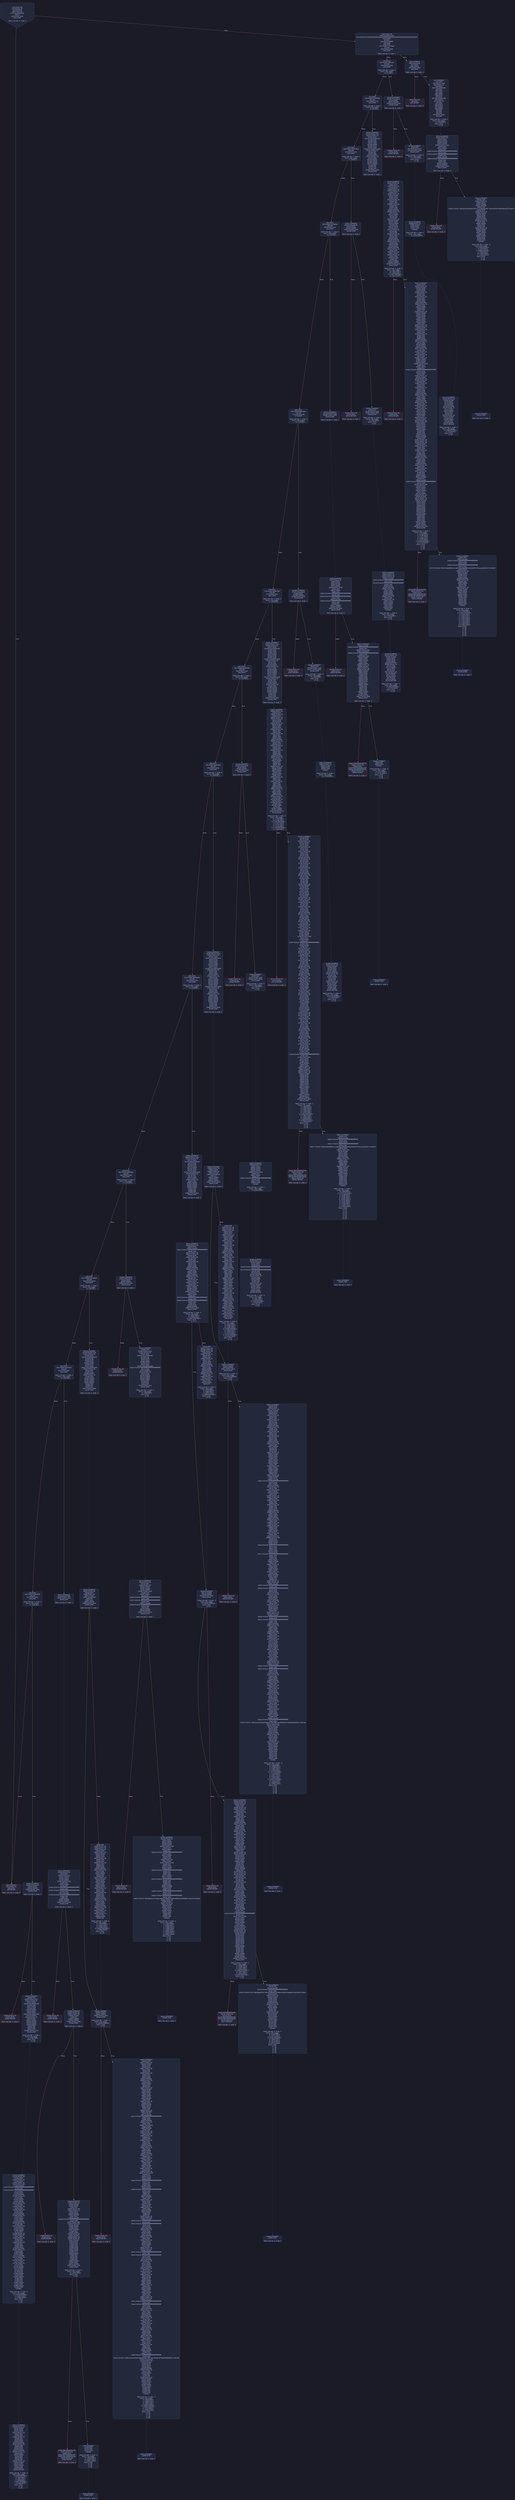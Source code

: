 digraph G {
    node [shape=box, style="filled, rounded", color="#565f89", fontcolor="#c0caf5", fontname="Helvetica", fillcolor="#24283b"];
    edge [color="#414868", fontcolor="#c0caf5", fontname="Helvetica"];
    bgcolor="#1a1b26";
    0 [ label = "[00] PUSH1 80
[02] PUSH1 40
[04] MSTORE
[05] PUSH1 04
[07] CALLDATASIZE
[08] LT
[09] PUSH2 00d0
[0c] JUMPI

Stack size req: 0, sizeΔ: 0
" shape = invhouse]
    1 [ label = "[0d] PUSH1 00
[0f] CALLDATALOAD
[10] PUSH29 0100000000000000000000000000000000000000000000000000000000
[2e] SWAP1
[2f] DIV
[30] PUSH4 ffffffff
[35] AND
[36] DUP1
[37] PUSH4 1cf196df
[3c] EQ
[3d] PUSH2 00d5
[40] JUMPI

Stack size req: 0, sizeΔ: 1
"]
    2 [ label = "[41] DUP1
[42] PUSH4 1df4ccfc
[47] EQ
[48] PUSH2 0102
[4b] JUMPI

Stack size req: 1, sizeΔ: 0
Entry->Op usage:
	0->71:EQ:1
"]
    3 [ label = "[4c] DUP1
[4d] PUSH4 260958a5
[52] EQ
[53] PUSH2 012d
[56] JUMPI

Stack size req: 1, sizeΔ: 0
Entry->Op usage:
	0->82:EQ:1
"]
    4 [ label = "[57] DUP1
[58] PUSH4 3617d5c6
[5d] EQ
[5e] PUSH2 0151
[61] JUMPI

Stack size req: 1, sizeΔ: 0
Entry->Op usage:
	0->93:EQ:1
"]
    5 [ label = "[62] DUP1
[63] PUSH4 3ccfd60b
[68] EQ
[69] PUSH2 017c
[6c] JUMPI

Stack size req: 1, sizeΔ: 0
Entry->Op usage:
	0->104:EQ:1
"]
    6 [ label = "[6d] DUP1
[6e] PUSH4 6fb1eb0c
[73] EQ
[74] PUSH2 0186
[77] JUMPI

Stack size req: 1, sizeΔ: 0
Entry->Op usage:
	0->115:EQ:1
"]
    7 [ label = "[78] DUP1
[79] PUSH4 855b7f5b
[7e] EQ
[7f] PUSH2 01b1
[82] JUMPI

Stack size req: 1, sizeΔ: 0
Entry->Op usage:
	0->126:EQ:1
"]
    8 [ label = "[83] DUP1
[84] PUSH4 8da5cb5b
[89] EQ
[8a] PUSH2 01e3
[8d] JUMPI

Stack size req: 1, sizeΔ: 0
Entry->Op usage:
	0->137:EQ:1
"]
    9 [ label = "[8e] DUP1
[8f] PUSH4 9ca2b9e4
[94] EQ
[95] PUSH2 023a
[98] JUMPI

Stack size req: 1, sizeΔ: 0
Entry->Op usage:
	0->148:EQ:1
"]
    10 [ label = "[99] DUP1
[9a] PUSH4 a665b283
[9f] EQ
[a0] PUSH2 026c
[a3] JUMPI

Stack size req: 1, sizeΔ: 0
Entry->Op usage:
	0->159:EQ:1
"]
    11 [ label = "[a4] DUP1
[a5] PUSH4 a6f9dae1
[aa] EQ
[ab] PUSH2 0290
[ae] JUMPI

Stack size req: 1, sizeΔ: 0
Entry->Op usage:
	0->170:EQ:1
"]
    12 [ label = "[af] DUP1
[b0] PUSH4 b214faa5
[b5] EQ
[b6] PUSH2 02d3
[b9] JUMPI

Stack size req: 1, sizeΔ: 0
Entry->Op usage:
	0->181:EQ:1
"]
    13 [ label = "[ba] DUP1
[bb] PUSH4 e941fa78
[c0] EQ
[c1] PUSH2 02f7
[c4] JUMPI

Stack size req: 1, sizeΔ: 0
Entry->Op usage:
	0->192:EQ:1
"]
    14 [ label = "[c5] DUP1
[c6] PUSH4 f43b4808
[cb] EQ
[cc] PUSH2 0301
[cf] JUMPI

Stack size req: 1, sizeΔ: 0
Entry->Op usage:
	0->203:EQ:1
"]
    15 [ label = "[d0] JUMPDEST
[d1] PUSH1 00
[d3] DUP1
[d4] REVERT

Stack size req: 0, sizeΔ: 0
" color = "red"]
    16 [ label = "[d5] JUMPDEST
[d6] CALLVALUE
[d7] DUP1
[d8] ISZERO
[d9] PUSH2 00e1
[dc] JUMPI

Stack size req: 0, sizeΔ: 1
"]
    17 [ label = "[dd] PUSH1 00
[df] DUP1
[e0] REVERT

Stack size req: 0, sizeΔ: 0
" color = "red"]
    18 [ label = "[e1] JUMPDEST
[e2] POP
[e3] PUSH2 0100
[e6] PUSH1 04
[e8] DUP1
[e9] CALLDATASIZE
[ea] SUB
[eb] DUP2
[ec] ADD
[ed] SWAP1
[ee] DUP1
[ef] DUP1
[f0] CALLDATALOAD
[f1] SWAP1
[f2] PUSH1 20
[f4] ADD
[f5] SWAP1
[f6] SWAP3
[f7] SWAP2
[f8] SWAP1
[f9] POP
[fa] POP
[fb] POP
[fc] PUSH2 0351
[ff] JUMP

Stack size req: 1, sizeΔ: 1
Entry->Op usage:
	0->226:POP:0
Entry->Exit:
	0->😵
"]
    19 [ label = "[0100] JUMPDEST
[0101] STOP

Stack size req: 0, sizeΔ: 0
" color = "darkblue"]
    20 [ label = "[0102] JUMPDEST
[0103] CALLVALUE
[0104] DUP1
[0105] ISZERO
[0106] PUSH2 010e
[0109] JUMPI

Stack size req: 0, sizeΔ: 1
"]
    21 [ label = "[010a] PUSH1 00
[010c] DUP1
[010d] REVERT

Stack size req: 0, sizeΔ: 0
" color = "red"]
    22 [ label = "[010e] JUMPDEST
[010f] POP
[0110] PUSH2 0117
[0113] PUSH2 03ed
[0116] JUMP

Stack size req: 1, sizeΔ: 0
Entry->Op usage:
	0->271:POP:0
Entry->Exit:
	0->😵
"]
    23 [ label = "[0117] JUMPDEST
[0118] PUSH1 40
[011a] MLOAD
[011b] DUP1
[011c] DUP3
[011d] DUP2
[011e] MSTORE
[011f] PUSH1 20
[0121] ADD
[0122] SWAP2
[0123] POP
[0124] POP
[0125] PUSH1 40
[0127] MLOAD
[0128] DUP1
[0129] SWAP2
[012a] SUB
[012b] SWAP1
[012c] RETURN

Stack size req: 1, sizeΔ: -1
Entry->Op usage:
	0->286:MSTORE:1
	0->291:POP:0
Entry->Exit:
	0->😵
" color = "darkblue"]
    24 [ label = "[012d] JUMPDEST
[012e] PUSH2 014f
[0131] PUSH1 04
[0133] DUP1
[0134] CALLDATASIZE
[0135] SUB
[0136] DUP2
[0137] ADD
[0138] SWAP1
[0139] DUP1
[013a] DUP1
[013b] CALLDATALOAD
[013c] PUSH1 00
[013e] NOT
[013f] AND
[0140] SWAP1
[0141] PUSH1 20
[0143] ADD
[0144] SWAP1
[0145] SWAP3
[0146] SWAP2
[0147] SWAP1
[0148] POP
[0149] POP
[014a] POP
[014b] PUSH2 03f3
[014e] JUMP

Stack size req: 0, sizeΔ: 2
"]
    25 [ label = "[014f] JUMPDEST
[0150] STOP

Stack size req: 0, sizeΔ: 0
" color = "darkblue"]
    26 [ label = "[0151] JUMPDEST
[0152] CALLVALUE
[0153] DUP1
[0154] ISZERO
[0155] PUSH2 015d
[0158] JUMPI

Stack size req: 0, sizeΔ: 1
"]
    27 [ label = "[0159] PUSH1 00
[015b] DUP1
[015c] REVERT

Stack size req: 0, sizeΔ: 0
" color = "red"]
    28 [ label = "[015d] JUMPDEST
[015e] POP
[015f] PUSH2 0166
[0162] PUSH2 05af
[0165] JUMP

Stack size req: 1, sizeΔ: 0
Entry->Op usage:
	0->350:POP:0
Entry->Exit:
	0->😵
"]
    29 [ label = "[0166] JUMPDEST
[0167] PUSH1 40
[0169] MLOAD
[016a] DUP1
[016b] DUP3
[016c] DUP2
[016d] MSTORE
[016e] PUSH1 20
[0170] ADD
[0171] SWAP2
[0172] POP
[0173] POP
[0174] PUSH1 40
[0176] MLOAD
[0177] DUP1
[0178] SWAP2
[0179] SUB
[017a] SWAP1
[017b] RETURN

Stack size req: 1, sizeΔ: -1
Entry->Op usage:
	0->365:MSTORE:1
	0->370:POP:0
Entry->Exit:
	0->😵
" color = "darkblue"]
    30 [ label = "[017c] JUMPDEST
[017d] PUSH2 0184
[0180] PUSH2 05f6
[0183] JUMP

Stack size req: 0, sizeΔ: 1
"]
    31 [ label = "[0184] JUMPDEST
[0185] STOP

Stack size req: 0, sizeΔ: 0
" color = "darkblue"]
    32 [ label = "[0186] JUMPDEST
[0187] CALLVALUE
[0188] DUP1
[0189] ISZERO
[018a] PUSH2 0192
[018d] JUMPI

Stack size req: 0, sizeΔ: 1
"]
    33 [ label = "[018e] PUSH1 00
[0190] DUP1
[0191] REVERT

Stack size req: 0, sizeΔ: 0
" color = "red"]
    34 [ label = "[0192] JUMPDEST
[0193] POP
[0194] PUSH2 019b
[0197] PUSH2 06b1
[019a] JUMP

Stack size req: 1, sizeΔ: 0
Entry->Op usage:
	0->403:POP:0
Entry->Exit:
	0->😵
"]
    35 [ label = "[019b] JUMPDEST
[019c] PUSH1 40
[019e] MLOAD
[019f] DUP1
[01a0] DUP3
[01a1] DUP2
[01a2] MSTORE
[01a3] PUSH1 20
[01a5] ADD
[01a6] SWAP2
[01a7] POP
[01a8] POP
[01a9] PUSH1 40
[01ab] MLOAD
[01ac] DUP1
[01ad] SWAP2
[01ae] SUB
[01af] SWAP1
[01b0] RETURN

Stack size req: 1, sizeΔ: -1
Entry->Op usage:
	0->418:MSTORE:1
	0->423:POP:0
Entry->Exit:
	0->😵
" color = "darkblue"]
    36 [ label = "[01b1] JUMPDEST
[01b2] PUSH2 01e1
[01b5] PUSH1 04
[01b7] DUP1
[01b8] CALLDATASIZE
[01b9] SUB
[01ba] DUP2
[01bb] ADD
[01bc] SWAP1
[01bd] DUP1
[01be] DUP1
[01bf] CALLDATALOAD
[01c0] PUSH1 00
[01c2] NOT
[01c3] AND
[01c4] SWAP1
[01c5] PUSH1 20
[01c7] ADD
[01c8] SWAP1
[01c9] SWAP3
[01ca] SWAP2
[01cb] SWAP1
[01cc] DUP1
[01cd] CALLDATALOAD
[01ce] PUSH1 00
[01d0] NOT
[01d1] AND
[01d2] SWAP1
[01d3] PUSH1 20
[01d5] ADD
[01d6] SWAP1
[01d7] SWAP3
[01d8] SWAP2
[01d9] SWAP1
[01da] POP
[01db] POP
[01dc] POP
[01dd] PUSH2 06b7
[01e0] JUMP

Stack size req: 0, sizeΔ: 3
"]
    37 [ label = "[01e1] JUMPDEST
[01e2] STOP

Stack size req: 0, sizeΔ: 0
" color = "darkblue"]
    38 [ label = "[01e3] JUMPDEST
[01e4] CALLVALUE
[01e5] DUP1
[01e6] ISZERO
[01e7] PUSH2 01ef
[01ea] JUMPI

Stack size req: 0, sizeΔ: 1
"]
    39 [ label = "[01eb] PUSH1 00
[01ed] DUP1
[01ee] REVERT

Stack size req: 0, sizeΔ: 0
" color = "red"]
    40 [ label = "[01ef] JUMPDEST
[01f0] POP
[01f1] PUSH2 01f8
[01f4] PUSH2 0894
[01f7] JUMP

Stack size req: 1, sizeΔ: 0
Entry->Op usage:
	0->496:POP:0
Entry->Exit:
	0->😵
"]
    41 [ label = "[01f8] JUMPDEST
[01f9] PUSH1 40
[01fb] MLOAD
[01fc] DUP1
[01fd] DUP3
[01fe] PUSH20 ffffffffffffffffffffffffffffffffffffffff
[0213] AND
[0214] PUSH20 ffffffffffffffffffffffffffffffffffffffff
[0229] AND
[022a] DUP2
[022b] MSTORE
[022c] PUSH1 20
[022e] ADD
[022f] SWAP2
[0230] POP
[0231] POP
[0232] PUSH1 40
[0234] MLOAD
[0235] DUP1
[0236] SWAP2
[0237] SUB
[0238] SWAP1
[0239] RETURN

Stack size req: 1, sizeΔ: -1
Entry->Op usage:
	0->531:AND:1
	0->553:AND:1
	0->555:MSTORE:1
	0->560:POP:0
Entry->Exit:
	0->😵
" color = "darkblue"]
    42 [ label = "[023a] JUMPDEST
[023b] PUSH2 026a
[023e] PUSH1 04
[0240] DUP1
[0241] CALLDATASIZE
[0242] SUB
[0243] DUP2
[0244] ADD
[0245] SWAP1
[0246] DUP1
[0247] DUP1
[0248] CALLDATALOAD
[0249] PUSH1 00
[024b] NOT
[024c] AND
[024d] SWAP1
[024e] PUSH1 20
[0250] ADD
[0251] SWAP1
[0252] SWAP3
[0253] SWAP2
[0254] SWAP1
[0255] DUP1
[0256] CALLDATALOAD
[0257] PUSH1 00
[0259] NOT
[025a] AND
[025b] SWAP1
[025c] PUSH1 20
[025e] ADD
[025f] SWAP1
[0260] SWAP3
[0261] SWAP2
[0262] SWAP1
[0263] POP
[0264] POP
[0265] POP
[0266] PUSH2 08b9
[0269] JUMP

Stack size req: 0, sizeΔ: 3
"]
    43 [ label = "[026a] JUMPDEST
[026b] STOP

Stack size req: 0, sizeΔ: 0
" color = "darkblue"]
    44 [ label = "[026c] JUMPDEST
[026d] PUSH2 028e
[0270] PUSH1 04
[0272] DUP1
[0273] CALLDATASIZE
[0274] SUB
[0275] DUP2
[0276] ADD
[0277] SWAP1
[0278] DUP1
[0279] DUP1
[027a] CALLDATALOAD
[027b] PUSH1 00
[027d] NOT
[027e] AND
[027f] SWAP1
[0280] PUSH1 20
[0282] ADD
[0283] SWAP1
[0284] SWAP3
[0285] SWAP2
[0286] SWAP1
[0287] POP
[0288] POP
[0289] POP
[028a] PUSH2 0b2c
[028d] JUMP

Stack size req: 0, sizeΔ: 2
"]
    45 [ label = "[028e] JUMPDEST
[028f] STOP

Stack size req: 0, sizeΔ: 0
" color = "darkblue"]
    46 [ label = "[0290] JUMPDEST
[0291] CALLVALUE
[0292] DUP1
[0293] ISZERO
[0294] PUSH2 029c
[0297] JUMPI

Stack size req: 0, sizeΔ: 1
"]
    47 [ label = "[0298] PUSH1 00
[029a] DUP1
[029b] REVERT

Stack size req: 0, sizeΔ: 0
" color = "red"]
    48 [ label = "[029c] JUMPDEST
[029d] POP
[029e] PUSH2 02d1
[02a1] PUSH1 04
[02a3] DUP1
[02a4] CALLDATASIZE
[02a5] SUB
[02a6] DUP2
[02a7] ADD
[02a8] SWAP1
[02a9] DUP1
[02aa] DUP1
[02ab] CALLDATALOAD
[02ac] PUSH20 ffffffffffffffffffffffffffffffffffffffff
[02c1] AND
[02c2] SWAP1
[02c3] PUSH1 20
[02c5] ADD
[02c6] SWAP1
[02c7] SWAP3
[02c8] SWAP2
[02c9] SWAP1
[02ca] POP
[02cb] POP
[02cc] POP
[02cd] PUSH2 0ccc
[02d0] JUMP

Stack size req: 1, sizeΔ: 1
Entry->Op usage:
	0->669:POP:0
Entry->Exit:
	0->😵
"]
    49 [ label = "[02d1] JUMPDEST
[02d2] STOP

Stack size req: 0, sizeΔ: 0
" color = "darkblue"]
    50 [ label = "[02d3] JUMPDEST
[02d4] PUSH2 02f5
[02d7] PUSH1 04
[02d9] DUP1
[02da] CALLDATASIZE
[02db] SUB
[02dc] DUP2
[02dd] ADD
[02de] SWAP1
[02df] DUP1
[02e0] DUP1
[02e1] CALLDATALOAD
[02e2] PUSH1 00
[02e4] NOT
[02e5] AND
[02e6] SWAP1
[02e7] PUSH1 20
[02e9] ADD
[02ea] SWAP1
[02eb] SWAP3
[02ec] SWAP2
[02ed] SWAP1
[02ee] POP
[02ef] POP
[02f0] POP
[02f1] PUSH2 0deb
[02f4] JUMP

Stack size req: 0, sizeΔ: 2
"]
    51 [ label = "[02f5] JUMPDEST
[02f6] STOP

Stack size req: 0, sizeΔ: 0
" color = "darkblue"]
    52 [ label = "[02f7] JUMPDEST
[02f8] PUSH2 02ff
[02fb] PUSH2 103c
[02fe] JUMP

Stack size req: 0, sizeΔ: 1
"]
    53 [ label = "[02ff] JUMPDEST
[0300] STOP

Stack size req: 0, sizeΔ: 0
" color = "darkblue"]
    54 [ label = "[0301] JUMPDEST
[0302] CALLVALUE
[0303] DUP1
[0304] ISZERO
[0305] PUSH2 030d
[0308] JUMPI

Stack size req: 0, sizeΔ: 1
"]
    55 [ label = "[0309] PUSH1 00
[030b] DUP1
[030c] REVERT

Stack size req: 0, sizeΔ: 0
" color = "red"]
    56 [ label = "[030d] JUMPDEST
[030e] POP
[030f] PUSH2 032c
[0312] PUSH1 04
[0314] DUP1
[0315] CALLDATASIZE
[0316] SUB
[0317] DUP2
[0318] ADD
[0319] SWAP1
[031a] DUP1
[031b] DUP1
[031c] CALLDATALOAD
[031d] SWAP1
[031e] PUSH1 20
[0320] ADD
[0321] SWAP1
[0322] SWAP3
[0323] SWAP2
[0324] SWAP1
[0325] POP
[0326] POP
[0327] POP
[0328] PUSH2 1103
[032b] JUMP

Stack size req: 1, sizeΔ: 1
Entry->Op usage:
	0->782:POP:0
Entry->Exit:
	0->😵
"]
    57 [ label = "[032c] JUMPDEST
[032d] PUSH1 40
[032f] MLOAD
[0330] DUP1
[0331] DUP4
[0332] PUSH1 00
[0334] NOT
[0335] AND
[0336] PUSH1 00
[0338] NOT
[0339] AND
[033a] DUP2
[033b] MSTORE
[033c] PUSH1 20
[033e] ADD
[033f] DUP3
[0340] DUP2
[0341] MSTORE
[0342] PUSH1 20
[0344] ADD
[0345] SWAP3
[0346] POP
[0347] POP
[0348] POP
[0349] PUSH1 40
[034b] MLOAD
[034c] DUP1
[034d] SWAP2
[034e] SUB
[034f] SWAP1
[0350] RETURN

Stack size req: 2, sizeΔ: -2
Entry->Op usage:
	0->833:MSTORE:1
	0->840:POP:0
	1->821:AND:1
	1->825:AND:1
	1->827:MSTORE:1
	1->838:POP:0
Entry->Exit:
	0->😵
	1->😵
" color = "darkblue"]
    58 [ label = "[0351] JUMPDEST
[0352] PUSH1 00
[0354] DUP1
[0355] SWAP1
[0356] SLOAD
[0357] SWAP1
[0358] PUSH2 0100
[035b] EXP
[035c] SWAP1
[035d] DIV
[035e] PUSH20 ffffffffffffffffffffffffffffffffffffffff
[0373] AND
[0374] PUSH20 ffffffffffffffffffffffffffffffffffffffff
[0389] AND
[038a] CALLER
[038b] PUSH20 ffffffffffffffffffffffffffffffffffffffff
[03a0] AND
[03a1] EQ
[03a2] ISZERO
[03a3] ISZERO
[03a4] PUSH2 03ac
[03a7] JUMPI

Stack size req: 0, sizeΔ: 0
"]
    59 [ label = "[03a8] PUSH1 00
[03aa] DUP1
[03ab] REVERT

Stack size req: 0, sizeΔ: 0
" color = "red"]
    60 [ label = "[03ac] JUMPDEST
[03ad] DUP1
[03ae] PUSH1 01
[03b0] DUP2
[03b1] SWAP1
[03b2] SSTORE
[03b3] POP
[03b4] PUSH32 2691e3c40bc0f6c01b53711126efef3f357738cd185287a6592eacec5797ee68
[03d5] DUP2
[03d6] PUSH1 40
[03d8] MLOAD
[03d9] DUP1
[03da] DUP3
[03db] DUP2
[03dc] MSTORE
[03dd] PUSH1 20
[03df] ADD
[03e0] SWAP2
[03e1] POP
[03e2] POP
[03e3] PUSH1 40
[03e5] MLOAD
[03e6] DUP1
[03e7] SWAP2
[03e8] SUB
[03e9] SWAP1
[03ea] LOG1
[03eb] POP
[03ec] JUMP
Indirect!

Stack size req: 2, sizeΔ: -2
Entry->Op usage:
	0->946:SSTORE:1
	0->947:POP:0
	0->988:MSTORE:1
	0->993:POP:0
	0->1003:POP:0
	1->1004:JUMP:0
Entry->Exit:
	0->😵
	1->😵
" color = "teal"]
    61 [ label = "[03ed] JUMPDEST
[03ee] PUSH1 02
[03f0] SLOAD
[03f1] DUP2
[03f2] JUMP
Indirect!

Stack size req: 1, sizeΔ: 1
Entry->Op usage:
	0->1010:JUMP:0
" color = "teal"]
    62 [ label = "[03f3] JUMPDEST
[03f4] PUSH1 00
[03f6] DUP1
[03f7] PUSH1 00
[03f9] DUP1
[03fa] PUSH1 03
[03fc] PUSH1 00
[03fe] DUP7
[03ff] PUSH1 40
[0401] MLOAD
[0402] DUP1
[0403] DUP3
[0404] PUSH1 00
[0406] NOT
[0407] AND
[0408] PUSH1 00
[040a] NOT
[040b] AND
[040c] DUP2
[040d] MSTORE
[040e] PUSH1 20
[0410] ADD
[0411] SWAP2
[0412] POP
[0413] POP
[0414] PUSH1 40
[0416] MLOAD
[0417] DUP1
[0418] SWAP2
[0419] SUB
[041a] SWAP1
[041b] SHA3
[041c] PUSH1 00
[041e] NOT
[041f] AND
[0420] PUSH1 00
[0422] NOT
[0423] AND
[0424] DUP2
[0425] MSTORE
[0426] PUSH1 20
[0428] ADD
[0429] SWAP1
[042a] DUP2
[042b] MSTORE
[042c] PUSH1 20
[042e] ADD
[042f] PUSH1 00
[0431] SHA3
[0432] PUSH1 01
[0434] ADD
[0435] SLOAD
[0436] GT
[0437] ISZERO
[0438] ISZERO
[0439] PUSH2 0441
[043c] JUMPI

Stack size req: 1, sizeΔ: 3
Entry->Op usage:
	0->1031:AND:1
	0->1035:AND:1
	0->1037:MSTORE:1
	0->1042:POP:0
"]
    63 [ label = "[043d] PUSH1 00
[043f] DUP1
[0440] REVERT

Stack size req: 0, sizeΔ: 0
" color = "red"]
    64 [ label = "[0441] JUMPDEST
[0442] DUP4
[0443] PUSH1 40
[0445] MLOAD
[0446] DUP1
[0447] DUP3
[0448] PUSH1 00
[044a] NOT
[044b] AND
[044c] PUSH1 00
[044e] NOT
[044f] AND
[0450] DUP2
[0451] MSTORE
[0452] PUSH1 20
[0454] ADD
[0455] SWAP2
[0456] POP
[0457] POP
[0458] PUSH1 40
[045a] MLOAD
[045b] DUP1
[045c] SWAP2
[045d] SUB
[045e] SWAP1
[045f] SHA3
[0460] SWAP3
[0461] POP
[0462] PUSH1 03
[0464] PUSH1 00
[0466] DUP5
[0467] PUSH1 00
[0469] NOT
[046a] AND
[046b] PUSH1 00
[046d] NOT
[046e] AND
[046f] DUP2
[0470] MSTORE
[0471] PUSH1 20
[0473] ADD
[0474] SWAP1
[0475] DUP2
[0476] MSTORE
[0477] PUSH1 20
[0479] ADD
[047a] PUSH1 00
[047c] SHA3
[047d] PUSH1 00
[047f] ADD
[0480] PUSH1 00
[0482] SWAP1
[0483] SLOAD
[0484] SWAP1
[0485] PUSH2 0100
[0488] EXP
[0489] SWAP1
[048a] DIV
[048b] PUSH20 ffffffffffffffffffffffffffffffffffffffff
[04a0] AND
[04a1] SWAP2
[04a2] POP
[04a3] PUSH1 01
[04a5] SLOAD
[04a6] PUSH1 03
[04a8] PUSH1 00
[04aa] DUP6
[04ab] PUSH1 00
[04ad] NOT
[04ae] AND
[04af] PUSH1 00
[04b1] NOT
[04b2] AND
[04b3] DUP2
[04b4] MSTORE
[04b5] PUSH1 20
[04b7] ADD
[04b8] SWAP1
[04b9] DUP2
[04ba] MSTORE
[04bb] PUSH1 20
[04bd] ADD
[04be] PUSH1 00
[04c0] SHA3
[04c1] PUSH1 01
[04c3] ADD
[04c4] SLOAD
[04c5] SUB
[04c6] SWAP1
[04c7] POP
[04c8] PUSH1 01
[04ca] SLOAD
[04cb] PUSH1 02
[04cd] PUSH1 00
[04cf] DUP3
[04d0] DUP3
[04d1] SLOAD
[04d2] ADD
[04d3] SWAP3
[04d4] POP
[04d5] POP
[04d6] DUP2
[04d7] SWAP1
[04d8] SSTORE
[04d9] POP
[04da] PUSH1 00
[04dc] PUSH1 03
[04de] PUSH1 00
[04e0] DUP6
[04e1] PUSH1 00
[04e3] NOT
[04e4] AND
[04e5] PUSH1 00
[04e7] NOT
[04e8] AND
[04e9] DUP2
[04ea] MSTORE
[04eb] PUSH1 20
[04ed] ADD
[04ee] SWAP1
[04ef] DUP2
[04f0] MSTORE
[04f1] PUSH1 20
[04f3] ADD
[04f4] PUSH1 00
[04f6] SHA3
[04f7] PUSH1 01
[04f9] ADD
[04fa] DUP2
[04fb] SWAP1
[04fc] SSTORE
[04fd] POP
[04fe] CALLER
[04ff] PUSH20 ffffffffffffffffffffffffffffffffffffffff
[0514] AND
[0515] PUSH2 08fc
[0518] DUP3
[0519] SWAP1
[051a] DUP2
[051b] ISZERO
[051c] MUL
[051d] SWAP1
[051e] PUSH1 40
[0520] MLOAD
[0521] PUSH1 00
[0523] PUSH1 40
[0525] MLOAD
[0526] DUP1
[0527] DUP4
[0528] SUB
[0529] DUP2
[052a] DUP6
[052b] DUP9
[052c] DUP9
[052d] CALL
[052e] SWAP4
[052f] POP
[0530] POP
[0531] POP
[0532] POP
[0533] ISZERO
[0534] DUP1
[0535] ISZERO
[0536] PUSH2 0543
[0539] JUMPI

Stack size req: 4, sizeΔ: 1
Entry->Op usage:
	0->1223:POP:0
	1->1186:POP:0
	2->1121:POP:0
	3->1099:AND:1
	3->1103:AND:1
	3->1105:MSTORE:1
	3->1110:POP:0
Entry->Exit:
	0->😵
	1->😵
	2->😵
"]
    65 [ label = "[053a] RETURNDATASIZE
[053b] PUSH1 00
[053d] DUP1
[053e] RETURNDATACOPY
[053f] RETURNDATASIZE
[0540] PUSH1 00
[0542] REVERT

Stack size req: 0, sizeΔ: 0
" color = "red"]
    66 [ label = "[0543] JUMPDEST
[0544] POP
[0545] CALLER
[0546] PUSH20 ffffffffffffffffffffffffffffffffffffffff
[055b] AND
[055c] DUP3
[055d] PUSH20 ffffffffffffffffffffffffffffffffffffffff
[0572] AND
[0573] PUSH32 0659164e06f88c14cce61f2bcb9ea9a64024f465347591ac1dd042b747e34b97
[0594] DUP4
[0595] PUSH1 40
[0597] MLOAD
[0598] DUP1
[0599] DUP3
[059a] DUP2
[059b] MSTORE
[059c] PUSH1 20
[059e] ADD
[059f] SWAP2
[05a0] POP
[05a1] POP
[05a2] PUSH1 40
[05a4] MLOAD
[05a5] DUP1
[05a6] SWAP2
[05a7] SUB
[05a8] SWAP1
[05a9] LOG3
[05aa] POP
[05ab] POP
[05ac] POP
[05ad] POP
[05ae] JUMP
Indirect!

Stack size req: 6, sizeΔ: -6
Entry->Op usage:
	0->1348:POP:0
	1->1435:MSTORE:1
	1->1440:POP:0
	1->1450:POP:0
	2->1394:AND:1
	2->1449:LOG3:3
	2->1451:POP:0
	3->1452:POP:0
	4->1453:POP:0
	5->1454:JUMP:0
Entry->Exit:
	0->😵
	1->😵
	2->😵
	3->😵
	4->😵
	5->😵
" color = "teal"]
    67 [ label = "[05af] JUMPDEST
[05b0] PUSH1 00
[05b2] PUSH1 04
[05b4] PUSH1 00
[05b6] CALLER
[05b7] PUSH20 ffffffffffffffffffffffffffffffffffffffff
[05cc] AND
[05cd] PUSH20 ffffffffffffffffffffffffffffffffffffffff
[05e2] AND
[05e3] DUP2
[05e4] MSTORE
[05e5] PUSH1 20
[05e7] ADD
[05e8] SWAP1
[05e9] DUP2
[05ea] MSTORE
[05eb] PUSH1 20
[05ed] ADD
[05ee] PUSH1 00
[05f0] SHA3
[05f1] SLOAD
[05f2] SWAP1
[05f3] POP
[05f4] SWAP1
[05f5] JUMP
Indirect!

Stack size req: 1, sizeΔ: 0
Entry->Op usage:
	0->1525:JUMP:0
Entry->Exit:
	0->😵
" color = "teal"]
    68 [ label = "[05f6] JUMPDEST
[05f7] PUSH1 00
[05f9] DUP1
[05fa] SWAP1
[05fb] SLOAD
[05fc] SWAP1
[05fd] PUSH2 0100
[0600] EXP
[0601] SWAP1
[0602] DIV
[0603] PUSH20 ffffffffffffffffffffffffffffffffffffffff
[0618] AND
[0619] PUSH20 ffffffffffffffffffffffffffffffffffffffff
[062e] AND
[062f] CALLER
[0630] PUSH20 ffffffffffffffffffffffffffffffffffffffff
[0645] AND
[0646] EQ
[0647] ISZERO
[0648] ISZERO
[0649] PUSH2 0651
[064c] JUMPI

Stack size req: 0, sizeΔ: 0
"]
    69 [ label = "[064d] PUSH1 00
[064f] DUP1
[0650] REVERT

Stack size req: 0, sizeΔ: 0
" color = "red"]
    70 [ label = "[0651] JUMPDEST
[0652] CALLER
[0653] PUSH20 ffffffffffffffffffffffffffffffffffffffff
[0668] AND
[0669] PUSH2 08fc
[066c] ADDRESS
[066d] PUSH20 ffffffffffffffffffffffffffffffffffffffff
[0682] AND
[0683] BALANCE
[0684] SWAP1
[0685] DUP2
[0686] ISZERO
[0687] MUL
[0688] SWAP1
[0689] PUSH1 40
[068b] MLOAD
[068c] PUSH1 00
[068e] PUSH1 40
[0690] MLOAD
[0691] DUP1
[0692] DUP4
[0693] SUB
[0694] DUP2
[0695] DUP6
[0696] DUP9
[0697] DUP9
[0698] CALL
[0699] SWAP4
[069a] POP
[069b] POP
[069c] POP
[069d] POP
[069e] ISZERO
[069f] DUP1
[06a0] ISZERO
[06a1] PUSH2 06ae
[06a4] JUMPI

Stack size req: 0, sizeΔ: 1
"]
    71 [ label = "[06a5] RETURNDATASIZE
[06a6] PUSH1 00
[06a8] DUP1
[06a9] RETURNDATACOPY
[06aa] RETURNDATASIZE
[06ab] PUSH1 00
[06ad] REVERT

Stack size req: 0, sizeΔ: 0
" color = "red"]
    72 [ label = "[06ae] JUMPDEST
[06af] POP
[06b0] JUMP
Indirect!

Stack size req: 2, sizeΔ: -2
Entry->Op usage:
	0->1711:POP:0
	1->1712:JUMP:0
Entry->Exit:
	0->😵
	1->😵
" color = "teal"]
    73 [ label = "[06b1] JUMPDEST
[06b2] PUSH1 01
[06b4] SLOAD
[06b5] DUP2
[06b6] JUMP
Indirect!

Stack size req: 1, sizeΔ: 1
Entry->Op usage:
	0->1718:JUMP:0
" color = "teal"]
    74 [ label = "[06b7] JUMPDEST
[06b8] PUSH1 00
[06ba] DUP1
[06bb] PUSH1 00
[06bd] DUP1
[06be] PUSH1 03
[06c0] PUSH1 00
[06c2] DUP8
[06c3] DUP8
[06c4] PUSH1 40
[06c6] MLOAD
[06c7] DUP1
[06c8] DUP4
[06c9] PUSH1 00
[06cb] NOT
[06cc] AND
[06cd] PUSH1 00
[06cf] NOT
[06d0] AND
[06d1] DUP2
[06d2] MSTORE
[06d3] PUSH1 20
[06d5] ADD
[06d6] DUP3
[06d7] PUSH1 00
[06d9] NOT
[06da] AND
[06db] PUSH1 00
[06dd] NOT
[06de] AND
[06df] DUP2
[06e0] MSTORE
[06e1] PUSH1 20
[06e3] ADD
[06e4] SWAP3
[06e5] POP
[06e6] POP
[06e7] POP
[06e8] PUSH1 40
[06ea] MLOAD
[06eb] DUP1
[06ec] SWAP2
[06ed] SUB
[06ee] SWAP1
[06ef] SHA3
[06f0] PUSH1 00
[06f2] NOT
[06f3] AND
[06f4] PUSH1 00
[06f6] NOT
[06f7] AND
[06f8] DUP2
[06f9] MSTORE
[06fa] PUSH1 20
[06fc] ADD
[06fd] SWAP1
[06fe] DUP2
[06ff] MSTORE
[0700] PUSH1 20
[0702] ADD
[0703] PUSH1 00
[0705] SHA3
[0706] PUSH1 01
[0708] ADD
[0709] SLOAD
[070a] GT
[070b] ISZERO
[070c] ISZERO
[070d] PUSH2 0715
[0710] JUMPI

Stack size req: 2, sizeΔ: 3
Entry->Op usage:
	0->1754:AND:1
	0->1758:AND:1
	0->1760:MSTORE:1
	0->1767:POP:0
	1->1740:AND:1
	1->1744:AND:1
	1->1746:MSTORE:1
	1->1765:POP:0
"]
    75 [ label = "[0711] PUSH1 00
[0713] DUP1
[0714] REVERT

Stack size req: 0, sizeΔ: 0
" color = "red"]
    76 [ label = "[0715] JUMPDEST
[0716] DUP5
[0717] DUP5
[0718] PUSH1 40
[071a] MLOAD
[071b] DUP1
[071c] DUP4
[071d] PUSH1 00
[071f] NOT
[0720] AND
[0721] PUSH1 00
[0723] NOT
[0724] AND
[0725] DUP2
[0726] MSTORE
[0727] PUSH1 20
[0729] ADD
[072a] DUP3
[072b] PUSH1 00
[072d] NOT
[072e] AND
[072f] PUSH1 00
[0731] NOT
[0732] AND
[0733] DUP2
[0734] MSTORE
[0735] PUSH1 20
[0737] ADD
[0738] SWAP3
[0739] POP
[073a] POP
[073b] POP
[073c] PUSH1 40
[073e] MLOAD
[073f] DUP1
[0740] SWAP2
[0741] SUB
[0742] SWAP1
[0743] SHA3
[0744] SWAP3
[0745] POP
[0746] PUSH1 03
[0748] PUSH1 00
[074a] DUP5
[074b] PUSH1 00
[074d] NOT
[074e] AND
[074f] PUSH1 00
[0751] NOT
[0752] AND
[0753] DUP2
[0754] MSTORE
[0755] PUSH1 20
[0757] ADD
[0758] SWAP1
[0759] DUP2
[075a] MSTORE
[075b] PUSH1 20
[075d] ADD
[075e] PUSH1 00
[0760] SHA3
[0761] PUSH1 00
[0763] ADD
[0764] PUSH1 00
[0766] SWAP1
[0767] SLOAD
[0768] SWAP1
[0769] PUSH2 0100
[076c] EXP
[076d] SWAP1
[076e] DIV
[076f] PUSH20 ffffffffffffffffffffffffffffffffffffffff
[0784] AND
[0785] SWAP2
[0786] POP
[0787] PUSH1 01
[0789] SLOAD
[078a] PUSH1 03
[078c] PUSH1 00
[078e] DUP6
[078f] PUSH1 00
[0791] NOT
[0792] AND
[0793] PUSH1 00
[0795] NOT
[0796] AND
[0797] DUP2
[0798] MSTORE
[0799] PUSH1 20
[079b] ADD
[079c] SWAP1
[079d] DUP2
[079e] MSTORE
[079f] PUSH1 20
[07a1] ADD
[07a2] PUSH1 00
[07a4] SHA3
[07a5] PUSH1 01
[07a7] ADD
[07a8] SLOAD
[07a9] SUB
[07aa] SWAP1
[07ab] POP
[07ac] PUSH1 01
[07ae] SLOAD
[07af] PUSH1 02
[07b1] PUSH1 00
[07b3] DUP3
[07b4] DUP3
[07b5] SLOAD
[07b6] ADD
[07b7] SWAP3
[07b8] POP
[07b9] POP
[07ba] DUP2
[07bb] SWAP1
[07bc] SSTORE
[07bd] POP
[07be] PUSH1 00
[07c0] PUSH1 03
[07c2] PUSH1 00
[07c4] DUP6
[07c5] PUSH1 00
[07c7] NOT
[07c8] AND
[07c9] PUSH1 00
[07cb] NOT
[07cc] AND
[07cd] DUP2
[07ce] MSTORE
[07cf] PUSH1 20
[07d1] ADD
[07d2] SWAP1
[07d3] DUP2
[07d4] MSTORE
[07d5] PUSH1 20
[07d7] ADD
[07d8] PUSH1 00
[07da] SHA3
[07db] PUSH1 01
[07dd] ADD
[07de] DUP2
[07df] SWAP1
[07e0] SSTORE
[07e1] POP
[07e2] CALLER
[07e3] PUSH20 ffffffffffffffffffffffffffffffffffffffff
[07f8] AND
[07f9] PUSH2 08fc
[07fc] DUP3
[07fd] SWAP1
[07fe] DUP2
[07ff] ISZERO
[0800] MUL
[0801] SWAP1
[0802] PUSH1 40
[0804] MLOAD
[0805] PUSH1 00
[0807] PUSH1 40
[0809] MLOAD
[080a] DUP1
[080b] DUP4
[080c] SUB
[080d] DUP2
[080e] DUP6
[080f] DUP9
[0810] DUP9
[0811] CALL
[0812] SWAP4
[0813] POP
[0814] POP
[0815] POP
[0816] POP
[0817] ISZERO
[0818] DUP1
[0819] ISZERO
[081a] PUSH2 0827
[081d] JUMPI

Stack size req: 5, sizeΔ: 1
Entry->Op usage:
	0->1963:POP:0
	1->1926:POP:0
	2->1861:POP:0
	3->1838:AND:1
	3->1842:AND:1
	3->1844:MSTORE:1
	3->1851:POP:0
	4->1824:AND:1
	4->1828:AND:1
	4->1830:MSTORE:1
	4->1849:POP:0
Entry->Exit:
	0->😵
	1->😵
	2->😵
"]
    77 [ label = "[081e] RETURNDATASIZE
[081f] PUSH1 00
[0821] DUP1
[0822] RETURNDATACOPY
[0823] RETURNDATASIZE
[0824] PUSH1 00
[0826] REVERT

Stack size req: 0, sizeΔ: 0
" color = "red"]
    78 [ label = "[0827] JUMPDEST
[0828] POP
[0829] CALLER
[082a] PUSH20 ffffffffffffffffffffffffffffffffffffffff
[083f] AND
[0840] DUP3
[0841] PUSH20 ffffffffffffffffffffffffffffffffffffffff
[0856] AND
[0857] PUSH32 0659164e06f88c14cce61f2bcb9ea9a64024f465347591ac1dd042b747e34b97
[0878] DUP4
[0879] PUSH1 40
[087b] MLOAD
[087c] DUP1
[087d] DUP3
[087e] DUP2
[087f] MSTORE
[0880] PUSH1 20
[0882] ADD
[0883] SWAP2
[0884] POP
[0885] POP
[0886] PUSH1 40
[0888] MLOAD
[0889] DUP1
[088a] SWAP2
[088b] SUB
[088c] SWAP1
[088d] LOG3
[088e] POP
[088f] POP
[0890] POP
[0891] POP
[0892] POP
[0893] JUMP
Indirect!

Stack size req: 7, sizeΔ: -7
Entry->Op usage:
	0->2088:POP:0
	1->2175:MSTORE:1
	1->2180:POP:0
	1->2190:POP:0
	2->2134:AND:1
	2->2189:LOG3:3
	2->2191:POP:0
	3->2192:POP:0
	4->2193:POP:0
	5->2194:POP:0
	6->2195:JUMP:0
Entry->Exit:
	0->😵
	1->😵
	2->😵
	3->😵
	4->😵
	5->😵
	6->😵
" color = "teal"]
    79 [ label = "[0894] JUMPDEST
[0895] PUSH1 00
[0897] DUP1
[0898] SWAP1
[0899] SLOAD
[089a] SWAP1
[089b] PUSH2 0100
[089e] EXP
[089f] SWAP1
[08a0] DIV
[08a1] PUSH20 ffffffffffffffffffffffffffffffffffffffff
[08b6] AND
[08b7] DUP2
[08b8] JUMP
Indirect!

Stack size req: 1, sizeΔ: 1
Entry->Op usage:
	0->2232:JUMP:0
" color = "teal"]
    80 [ label = "[08b9] JUMPDEST
[08ba] PUSH1 00
[08bc] DUP1
[08bd] PUSH1 01
[08bf] SLOAD
[08c0] CALLVALUE
[08c1] LT
[08c2] ISZERO
[08c3] DUP1
[08c4] ISZERO
[08c5] PUSH2 0919
[08c8] JUMPI

Stack size req: 0, sizeΔ: 3
"]
    81 [ label = "[08c9] POP
[08ca] PUSH1 00
[08cc] PUSH1 03
[08ce] PUSH1 00
[08d0] DUP7
[08d1] DUP7
[08d2] PUSH1 40
[08d4] MLOAD
[08d5] DUP1
[08d6] DUP4
[08d7] PUSH1 00
[08d9] NOT
[08da] AND
[08db] PUSH1 00
[08dd] NOT
[08de] AND
[08df] DUP2
[08e0] MSTORE
[08e1] PUSH1 20
[08e3] ADD
[08e4] DUP3
[08e5] PUSH1 00
[08e7] NOT
[08e8] AND
[08e9] PUSH1 00
[08eb] NOT
[08ec] AND
[08ed] DUP2
[08ee] MSTORE
[08ef] PUSH1 20
[08f1] ADD
[08f2] SWAP3
[08f3] POP
[08f4] POP
[08f5] POP
[08f6] PUSH1 40
[08f8] MLOAD
[08f9] DUP1
[08fa] SWAP2
[08fb] SUB
[08fc] SWAP1
[08fd] SHA3
[08fe] PUSH1 00
[0900] NOT
[0901] AND
[0902] PUSH1 00
[0904] NOT
[0905] AND
[0906] DUP2
[0907] MSTORE
[0908] PUSH1 20
[090a] ADD
[090b] SWAP1
[090c] DUP2
[090d] MSTORE
[090e] PUSH1 20
[0910] ADD
[0911] PUSH1 00
[0913] SHA3
[0914] PUSH1 01
[0916] ADD
[0917] SLOAD
[0918] EQ

Stack size req: 5, sizeΔ: 0
Entry->Op usage:
	0->2249:POP:0
	3->2280:AND:1
	3->2284:AND:1
	3->2286:MSTORE:1
	3->2293:POP:0
	4->2266:AND:1
	4->2270:AND:1
	4->2272:MSTORE:1
	4->2291:POP:0
Entry->Exit:
	0->😵
"]
    82 [ label = "[0919] JUMPDEST
[091a] ISZERO
[091b] ISZERO
[091c] PUSH2 0924
[091f] JUMPI

Stack size req: 1, sizeΔ: -1
Entry->Op usage:
	0->2330:ISZERO:0
Entry->Exit:
	0->😵
"]
    83 [ label = "[0920] PUSH1 00
[0922] DUP1
[0923] REVERT

Stack size req: 0, sizeΔ: 0
" color = "red"]
    84 [ label = "[0924] JUMPDEST
[0925] DUP4
[0926] DUP4
[0927] PUSH1 40
[0929] MLOAD
[092a] DUP1
[092b] DUP4
[092c] PUSH1 00
[092e] NOT
[092f] AND
[0930] PUSH1 00
[0932] NOT
[0933] AND
[0934] DUP2
[0935] MSTORE
[0936] PUSH1 20
[0938] ADD
[0939] DUP3
[093a] PUSH1 00
[093c] NOT
[093d] AND
[093e] PUSH1 00
[0940] NOT
[0941] AND
[0942] DUP2
[0943] MSTORE
[0944] PUSH1 20
[0946] ADD
[0947] SWAP3
[0948] POP
[0949] POP
[094a] POP
[094b] PUSH1 40
[094d] MLOAD
[094e] DUP1
[094f] SWAP2
[0950] SUB
[0951] SWAP1
[0952] SHA3
[0953] SWAP2
[0954] POP
[0955] PUSH1 40
[0957] DUP1
[0958] MLOAD
[0959] SWAP1
[095a] DUP2
[095b] ADD
[095c] PUSH1 40
[095e] MSTORE
[095f] DUP1
[0960] CALLER
[0961] PUSH20 ffffffffffffffffffffffffffffffffffffffff
[0976] AND
[0977] DUP2
[0978] MSTORE
[0979] PUSH1 20
[097b] ADD
[097c] CALLVALUE
[097d] DUP2
[097e] MSTORE
[097f] POP
[0980] PUSH1 03
[0982] PUSH1 00
[0984] DUP5
[0985] PUSH1 00
[0987] NOT
[0988] AND
[0989] PUSH1 00
[098b] NOT
[098c] AND
[098d] DUP2
[098e] MSTORE
[098f] PUSH1 20
[0991] ADD
[0992] SWAP1
[0993] DUP2
[0994] MSTORE
[0995] PUSH1 20
[0997] ADD
[0998] PUSH1 00
[099a] SHA3
[099b] PUSH1 00
[099d] DUP3
[099e] ADD
[099f] MLOAD
[09a0] DUP2
[09a1] PUSH1 00
[09a3] ADD
[09a4] PUSH1 00
[09a6] PUSH2 0100
[09a9] EXP
[09aa] DUP2
[09ab] SLOAD
[09ac] DUP2
[09ad] PUSH20 ffffffffffffffffffffffffffffffffffffffff
[09c2] MUL
[09c3] NOT
[09c4] AND
[09c5] SWAP1
[09c6] DUP4
[09c7] PUSH20 ffffffffffffffffffffffffffffffffffffffff
[09dc] AND
[09dd] MUL
[09de] OR
[09df] SWAP1
[09e0] SSTORE
[09e1] POP
[09e2] PUSH1 20
[09e4] DUP3
[09e5] ADD
[09e6] MLOAD
[09e7] DUP2
[09e8] PUSH1 01
[09ea] ADD
[09eb] SSTORE
[09ec] SWAP1
[09ed] POP
[09ee] POP
[09ef] PUSH1 04
[09f1] PUSH1 00
[09f3] CALLER
[09f4] PUSH20 ffffffffffffffffffffffffffffffffffffffff
[0a09] AND
[0a0a] PUSH20 ffffffffffffffffffffffffffffffffffffffff
[0a1f] AND
[0a20] DUP2
[0a21] MSTORE
[0a22] PUSH1 20
[0a24] ADD
[0a25] SWAP1
[0a26] DUP2
[0a27] MSTORE
[0a28] PUSH1 20
[0a2a] ADD
[0a2b] PUSH1 00
[0a2d] SHA3
[0a2e] SLOAD
[0a2f] SWAP1
[0a30] POP
[0a31] PUSH1 04
[0a33] PUSH1 00
[0a35] CALLER
[0a36] PUSH20 ffffffffffffffffffffffffffffffffffffffff
[0a4b] AND
[0a4c] PUSH20 ffffffffffffffffffffffffffffffffffffffff
[0a61] AND
[0a62] DUP2
[0a63] MSTORE
[0a64] PUSH1 20
[0a66] ADD
[0a67] SWAP1
[0a68] DUP2
[0a69] MSTORE
[0a6a] PUSH1 20
[0a6c] ADD
[0a6d] PUSH1 00
[0a6f] SHA3
[0a70] PUSH1 00
[0a72] DUP2
[0a73] SLOAD
[0a74] DUP1
[0a75] SWAP3
[0a76] SWAP2
[0a77] SWAP1
[0a78] PUSH1 01
[0a7a] ADD
[0a7b] SWAP2
[0a7c] SWAP1
[0a7d] POP
[0a7e] SSTORE
[0a7f] POP
[0a80] DUP2
[0a81] PUSH1 05
[0a83] PUSH1 00
[0a85] CALLER
[0a86] PUSH20 ffffffffffffffffffffffffffffffffffffffff
[0a9b] AND
[0a9c] PUSH20 ffffffffffffffffffffffffffffffffffffffff
[0ab1] AND
[0ab2] DUP2
[0ab3] MSTORE
[0ab4] PUSH1 20
[0ab6] ADD
[0ab7] SWAP1
[0ab8] DUP2
[0ab9] MSTORE
[0aba] PUSH1 20
[0abc] ADD
[0abd] PUSH1 00
[0abf] SHA3
[0ac0] PUSH1 00
[0ac2] DUP4
[0ac3] DUP2
[0ac4] MSTORE
[0ac5] PUSH1 20
[0ac7] ADD
[0ac8] SWAP1
[0ac9] DUP2
[0aca] MSTORE
[0acb] PUSH1 20
[0acd] ADD
[0ace] PUSH1 00
[0ad0] SHA3
[0ad1] DUP2
[0ad2] PUSH1 00
[0ad4] NOT
[0ad5] AND
[0ad6] SWAP1
[0ad7] SSTORE
[0ad8] POP
[0ad9] CALLER
[0ada] PUSH20 ffffffffffffffffffffffffffffffffffffffff
[0aef] AND
[0af0] PUSH32 1b851e1031ef35a238e6c67d0c7991162390df915f70eaf9098dbf0b175a6198
[0b11] CALLVALUE
[0b12] PUSH1 40
[0b14] MLOAD
[0b15] DUP1
[0b16] DUP3
[0b17] DUP2
[0b18] MSTORE
[0b19] PUSH1 20
[0b1b] ADD
[0b1c] SWAP2
[0b1d] POP
[0b1e] POP
[0b1f] PUSH1 40
[0b21] MLOAD
[0b22] DUP1
[0b23] SWAP2
[0b24] SUB
[0b25] SWAP1
[0b26] LOG2
[0b27] POP
[0b28] POP
[0b29] POP
[0b2a] POP
[0b2b] JUMP
Indirect!

Stack size req: 5, sizeΔ: -5
Entry->Op usage:
	0->2608:POP:0
	1->2388:POP:0
	2->2365:AND:1
	2->2369:AND:1
	2->2371:MSTORE:1
	2->2378:POP:0
	2->2857:POP:0
	3->2351:AND:1
	3->2355:AND:1
	3->2357:MSTORE:1
	3->2376:POP:0
	3->2858:POP:0
	4->2859:JUMP:0
Entry->Exit:
	0->😵
	1->😵
	2->😵
	3->😵
	4->😵
" color = "teal"]
    85 [ label = "[0b2c] JUMPDEST
[0b2d] PUSH1 00
[0b2f] DUP2
[0b30] CALLER
[0b31] PUSH20 ffffffffffffffffffffffffffffffffffffffff
[0b46] AND
[0b47] PUSH1 03
[0b49] PUSH1 00
[0b4b] DUP4
[0b4c] PUSH1 00
[0b4e] NOT
[0b4f] AND
[0b50] PUSH1 00
[0b52] NOT
[0b53] AND
[0b54] DUP2
[0b55] MSTORE
[0b56] PUSH1 20
[0b58] ADD
[0b59] SWAP1
[0b5a] DUP2
[0b5b] MSTORE
[0b5c] PUSH1 20
[0b5e] ADD
[0b5f] PUSH1 00
[0b61] SHA3
[0b62] PUSH1 00
[0b64] ADD
[0b65] PUSH1 00
[0b67] SWAP1
[0b68] SLOAD
[0b69] SWAP1
[0b6a] PUSH2 0100
[0b6d] EXP
[0b6e] SWAP1
[0b6f] DIV
[0b70] PUSH20 ffffffffffffffffffffffffffffffffffffffff
[0b85] AND
[0b86] PUSH20 ffffffffffffffffffffffffffffffffffffffff
[0b9b] AND
[0b9c] EQ
[0b9d] DUP1
[0b9e] ISZERO
[0b9f] PUSH2 0bc6
[0ba2] JUMPI

Stack size req: 1, sizeΔ: 3
Entry->Op usage:
	0->2895:AND:1
	0->2899:AND:1
	0->2901:MSTORE:1
Entry->Exit:
	0->1, 3
"]
    86 [ label = "[0ba3] POP
[0ba4] PUSH1 00
[0ba6] PUSH1 03
[0ba8] PUSH1 00
[0baa] DUP4
[0bab] PUSH1 00
[0bad] NOT
[0bae] AND
[0baf] PUSH1 00
[0bb1] NOT
[0bb2] AND
[0bb3] DUP2
[0bb4] MSTORE
[0bb5] PUSH1 20
[0bb7] ADD
[0bb8] SWAP1
[0bb9] DUP2
[0bba] MSTORE
[0bbb] PUSH1 20
[0bbd] ADD
[0bbe] PUSH1 00
[0bc0] SHA3
[0bc1] PUSH1 01
[0bc3] ADD
[0bc4] SLOAD
[0bc5] GT

Stack size req: 2, sizeΔ: 0
Entry->Op usage:
	0->2979:POP:0
	1->2990:AND:1
	1->2994:AND:1
	1->2996:MSTORE:1
Entry->Exit:
	0->😵
"]
    87 [ label = "[0bc6] JUMPDEST
[0bc7] ISZERO
[0bc8] ISZERO
[0bc9] PUSH2 0bd1
[0bcc] JUMPI

Stack size req: 1, sizeΔ: -1
Entry->Op usage:
	0->3015:ISZERO:0
Entry->Exit:
	0->😵
"]
    88 [ label = "[0bcd] PUSH1 00
[0bcf] DUP1
[0bd0] REVERT

Stack size req: 0, sizeΔ: 0
" color = "red"]
    89 [ label = "[0bd1] JUMPDEST
[0bd2] PUSH1 02
[0bd4] PUSH1 01
[0bd6] SLOAD
[0bd7] MUL
[0bd8] PUSH1 03
[0bda] PUSH1 00
[0bdc] DUP6
[0bdd] PUSH1 00
[0bdf] NOT
[0be0] AND
[0be1] PUSH1 00
[0be3] NOT
[0be4] AND
[0be5] DUP2
[0be6] MSTORE
[0be7] PUSH1 20
[0be9] ADD
[0bea] SWAP1
[0beb] DUP2
[0bec] MSTORE
[0bed] PUSH1 20
[0bef] ADD
[0bf0] PUSH1 00
[0bf2] SHA3
[0bf3] PUSH1 01
[0bf5] ADD
[0bf6] SLOAD
[0bf7] SUB
[0bf8] SWAP2
[0bf9] POP
[0bfa] PUSH1 02
[0bfc] PUSH1 01
[0bfe] SLOAD
[0bff] MUL
[0c00] PUSH1 02
[0c02] PUSH1 00
[0c04] DUP3
[0c05] DUP3
[0c06] SLOAD
[0c07] ADD
[0c08] SWAP3
[0c09] POP
[0c0a] POP
[0c0b] DUP2
[0c0c] SWAP1
[0c0d] SSTORE
[0c0e] POP
[0c0f] PUSH1 00
[0c11] PUSH1 03
[0c13] PUSH1 00
[0c15] DUP6
[0c16] PUSH1 00
[0c18] NOT
[0c19] AND
[0c1a] PUSH1 00
[0c1c] NOT
[0c1d] AND
[0c1e] DUP2
[0c1f] MSTORE
[0c20] PUSH1 20
[0c22] ADD
[0c23] SWAP1
[0c24] DUP2
[0c25] MSTORE
[0c26] PUSH1 20
[0c28] ADD
[0c29] PUSH1 00
[0c2b] SHA3
[0c2c] PUSH1 01
[0c2e] ADD
[0c2f] DUP2
[0c30] SWAP1
[0c31] SSTORE
[0c32] POP
[0c33] CALLER
[0c34] PUSH20 ffffffffffffffffffffffffffffffffffffffff
[0c49] AND
[0c4a] PUSH2 08fc
[0c4d] DUP4
[0c4e] SWAP1
[0c4f] DUP2
[0c50] ISZERO
[0c51] MUL
[0c52] SWAP1
[0c53] PUSH1 40
[0c55] MLOAD
[0c56] PUSH1 00
[0c58] PUSH1 40
[0c5a] MLOAD
[0c5b] DUP1
[0c5c] DUP4
[0c5d] SUB
[0c5e] DUP2
[0c5f] DUP6
[0c60] DUP9
[0c61] DUP9
[0c62] CALL
[0c63] SWAP4
[0c64] POP
[0c65] POP
[0c66] POP
[0c67] POP
[0c68] ISZERO
[0c69] DUP1
[0c6a] ISZERO
[0c6b] PUSH2 0c78
[0c6e] JUMPI

Stack size req: 3, sizeΔ: 1
Entry->Op usage:
	1->3065:POP:0
	2->3040:AND:1
	2->3044:AND:1
	2->3046:MSTORE:1
	2->3097:AND:1
	2->3101:AND:1
	2->3103:MSTORE:1
Entry->Exit:
	1->😵
"]
    90 [ label = "[0c6f] RETURNDATASIZE
[0c70] PUSH1 00
[0c72] DUP1
[0c73] RETURNDATACOPY
[0c74] RETURNDATASIZE
[0c75] PUSH1 00
[0c77] REVERT

Stack size req: 0, sizeΔ: 0
" color = "red"]
    91 [ label = "[0c78] JUMPDEST
[0c79] POP
[0c7a] CALLER
[0c7b] PUSH20 ffffffffffffffffffffffffffffffffffffffff
[0c90] AND
[0c91] PUSH32 a51729b00e681632785343af8ba953d19e0c2580503aedd8c14b326fa47e7884
[0cb2] DUP4
[0cb3] PUSH1 40
[0cb5] MLOAD
[0cb6] DUP1
[0cb7] DUP3
[0cb8] DUP2
[0cb9] MSTORE
[0cba] PUSH1 20
[0cbc] ADD
[0cbd] SWAP2
[0cbe] POP
[0cbf] POP
[0cc0] PUSH1 40
[0cc2] MLOAD
[0cc3] DUP1
[0cc4] SWAP2
[0cc5] SUB
[0cc6] SWAP1
[0cc7] LOG2
[0cc8] POP
[0cc9] POP
[0cca] POP
[0ccb] JUMP
Indirect!

Stack size req: 5, sizeΔ: -5
Entry->Op usage:
	0->3193:POP:0
	1->3272:POP:0
	2->3257:MSTORE:1
	2->3262:POP:0
	2->3273:POP:0
	3->3274:POP:0
	4->3275:JUMP:0
Entry->Exit:
	0->😵
	1->😵
	2->😵
	3->😵
	4->😵
" color = "teal"]
    92 [ label = "[0ccc] JUMPDEST
[0ccd] PUSH1 00
[0ccf] DUP1
[0cd0] PUSH1 00
[0cd2] SWAP1
[0cd3] SLOAD
[0cd4] SWAP1
[0cd5] PUSH2 0100
[0cd8] EXP
[0cd9] SWAP1
[0cda] DIV
[0cdb] PUSH20 ffffffffffffffffffffffffffffffffffffffff
[0cf0] AND
[0cf1] PUSH20 ffffffffffffffffffffffffffffffffffffffff
[0d06] AND
[0d07] CALLER
[0d08] PUSH20 ffffffffffffffffffffffffffffffffffffffff
[0d1d] AND
[0d1e] EQ
[0d1f] ISZERO
[0d20] ISZERO
[0d21] PUSH2 0d29
[0d24] JUMPI

Stack size req: 0, sizeΔ: 1
"]
    93 [ label = "[0d25] PUSH1 00
[0d27] DUP1
[0d28] REVERT

Stack size req: 0, sizeΔ: 0
" color = "red"]
    94 [ label = "[0d29] JUMPDEST
[0d2a] PUSH1 00
[0d2c] DUP1
[0d2d] SWAP1
[0d2e] SLOAD
[0d2f] SWAP1
[0d30] PUSH2 0100
[0d33] EXP
[0d34] SWAP1
[0d35] DIV
[0d36] PUSH20 ffffffffffffffffffffffffffffffffffffffff
[0d4b] AND
[0d4c] SWAP1
[0d4d] POP
[0d4e] DUP2
[0d4f] PUSH1 00
[0d51] DUP1
[0d52] PUSH2 0100
[0d55] EXP
[0d56] DUP2
[0d57] SLOAD
[0d58] DUP2
[0d59] PUSH20 ffffffffffffffffffffffffffffffffffffffff
[0d6e] MUL
[0d6f] NOT
[0d70] AND
[0d71] SWAP1
[0d72] DUP4
[0d73] PUSH20 ffffffffffffffffffffffffffffffffffffffff
[0d88] AND
[0d89] MUL
[0d8a] OR
[0d8b] SWAP1
[0d8c] SSTORE
[0d8d] POP
[0d8e] DUP2
[0d8f] PUSH20 ffffffffffffffffffffffffffffffffffffffff
[0da4] AND
[0da5] DUP2
[0da6] PUSH20 ffffffffffffffffffffffffffffffffffffffff
[0dbb] AND
[0dbc] PUSH32 96b36bedce75759b139551b10b3d2e1e863dbbfbdc30f9f9e374bb24431d5da2
[0ddd] PUSH1 40
[0ddf] MLOAD
[0de0] PUSH1 40
[0de2] MLOAD
[0de3] DUP1
[0de4] SWAP2
[0de5] SUB
[0de6] SWAP1
[0de7] LOG3
[0de8] POP
[0de9] POP
[0dea] JUMP
Indirect!

Stack size req: 3, sizeΔ: -3
Entry->Op usage:
	0->3405:POP:0
	1->3464:AND:1
	1->3465:MUL:0
	1->3469:POP:0
	1->3492:AND:1
	1->3559:LOG3:4
	1->3561:POP:0
	2->3562:JUMP:0
Entry->Exit:
	0->😵
	1->😵
	2->😵
" color = "teal"]
    95 [ label = "[0deb] JUMPDEST
[0dec] PUSH1 00
[0dee] DUP1
[0def] PUSH1 01
[0df1] SLOAD
[0df2] CALLVALUE
[0df3] GT
[0df4] DUP1
[0df5] ISZERO
[0df6] PUSH2 0e3a
[0df9] JUMPI

Stack size req: 0, sizeΔ: 3
"]
    96 [ label = "[0dfa] POP
[0dfb] PUSH1 00
[0dfd] PUSH1 03
[0dff] PUSH1 00
[0e01] DUP6
[0e02] PUSH1 40
[0e04] MLOAD
[0e05] DUP1
[0e06] DUP3
[0e07] PUSH1 00
[0e09] NOT
[0e0a] AND
[0e0b] PUSH1 00
[0e0d] NOT
[0e0e] AND
[0e0f] DUP2
[0e10] MSTORE
[0e11] PUSH1 20
[0e13] ADD
[0e14] SWAP2
[0e15] POP
[0e16] POP
[0e17] PUSH1 40
[0e19] MLOAD
[0e1a] DUP1
[0e1b] SWAP2
[0e1c] SUB
[0e1d] SWAP1
[0e1e] SHA3
[0e1f] PUSH1 00
[0e21] NOT
[0e22] AND
[0e23] PUSH1 00
[0e25] NOT
[0e26] AND
[0e27] DUP2
[0e28] MSTORE
[0e29] PUSH1 20
[0e2b] ADD
[0e2c] SWAP1
[0e2d] DUP2
[0e2e] MSTORE
[0e2f] PUSH1 20
[0e31] ADD
[0e32] PUSH1 00
[0e34] SHA3
[0e35] PUSH1 01
[0e37] ADD
[0e38] SLOAD
[0e39] EQ

Stack size req: 4, sizeΔ: 0
Entry->Op usage:
	0->3578:POP:0
	3->3594:AND:1
	3->3598:AND:1
	3->3600:MSTORE:1
	3->3605:POP:0
Entry->Exit:
	0->😵
"]
    97 [ label = "[0e3a] JUMPDEST
[0e3b] ISZERO
[0e3c] ISZERO
[0e3d] PUSH2 0e45
[0e40] JUMPI

Stack size req: 1, sizeΔ: -1
Entry->Op usage:
	0->3643:ISZERO:0
Entry->Exit:
	0->😵
"]
    98 [ label = "[0e41] PUSH1 00
[0e43] DUP1
[0e44] REVERT

Stack size req: 0, sizeΔ: 0
" color = "red"]
    99 [ label = "[0e45] JUMPDEST
[0e46] DUP3
[0e47] PUSH1 40
[0e49] MLOAD
[0e4a] DUP1
[0e4b] DUP3
[0e4c] PUSH1 00
[0e4e] NOT
[0e4f] AND
[0e50] PUSH1 00
[0e52] NOT
[0e53] AND
[0e54] DUP2
[0e55] MSTORE
[0e56] PUSH1 20
[0e58] ADD
[0e59] SWAP2
[0e5a] POP
[0e5b] POP
[0e5c] PUSH1 40
[0e5e] MLOAD
[0e5f] DUP1
[0e60] SWAP2
[0e61] SUB
[0e62] SWAP1
[0e63] SHA3
[0e64] SWAP2
[0e65] POP
[0e66] PUSH1 40
[0e68] DUP1
[0e69] MLOAD
[0e6a] SWAP1
[0e6b] DUP2
[0e6c] ADD
[0e6d] PUSH1 40
[0e6f] MSTORE
[0e70] DUP1
[0e71] CALLER
[0e72] PUSH20 ffffffffffffffffffffffffffffffffffffffff
[0e87] AND
[0e88] DUP2
[0e89] MSTORE
[0e8a] PUSH1 20
[0e8c] ADD
[0e8d] CALLVALUE
[0e8e] DUP2
[0e8f] MSTORE
[0e90] POP
[0e91] PUSH1 03
[0e93] PUSH1 00
[0e95] DUP5
[0e96] PUSH1 00
[0e98] NOT
[0e99] AND
[0e9a] PUSH1 00
[0e9c] NOT
[0e9d] AND
[0e9e] DUP2
[0e9f] MSTORE
[0ea0] PUSH1 20
[0ea2] ADD
[0ea3] SWAP1
[0ea4] DUP2
[0ea5] MSTORE
[0ea6] PUSH1 20
[0ea8] ADD
[0ea9] PUSH1 00
[0eab] SHA3
[0eac] PUSH1 00
[0eae] DUP3
[0eaf] ADD
[0eb0] MLOAD
[0eb1] DUP2
[0eb2] PUSH1 00
[0eb4] ADD
[0eb5] PUSH1 00
[0eb7] PUSH2 0100
[0eba] EXP
[0ebb] DUP2
[0ebc] SLOAD
[0ebd] DUP2
[0ebe] PUSH20 ffffffffffffffffffffffffffffffffffffffff
[0ed3] MUL
[0ed4] NOT
[0ed5] AND
[0ed6] SWAP1
[0ed7] DUP4
[0ed8] PUSH20 ffffffffffffffffffffffffffffffffffffffff
[0eed] AND
[0eee] MUL
[0eef] OR
[0ef0] SWAP1
[0ef1] SSTORE
[0ef2] POP
[0ef3] PUSH1 20
[0ef5] DUP3
[0ef6] ADD
[0ef7] MLOAD
[0ef8] DUP2
[0ef9] PUSH1 01
[0efb] ADD
[0efc] SSTORE
[0efd] SWAP1
[0efe] POP
[0eff] POP
[0f00] PUSH1 04
[0f02] PUSH1 00
[0f04] CALLER
[0f05] PUSH20 ffffffffffffffffffffffffffffffffffffffff
[0f1a] AND
[0f1b] PUSH20 ffffffffffffffffffffffffffffffffffffffff
[0f30] AND
[0f31] DUP2
[0f32] MSTORE
[0f33] PUSH1 20
[0f35] ADD
[0f36] SWAP1
[0f37] DUP2
[0f38] MSTORE
[0f39] PUSH1 20
[0f3b] ADD
[0f3c] PUSH1 00
[0f3e] SHA3
[0f3f] SLOAD
[0f40] SWAP1
[0f41] POP
[0f42] PUSH1 04
[0f44] PUSH1 00
[0f46] CALLER
[0f47] PUSH20 ffffffffffffffffffffffffffffffffffffffff
[0f5c] AND
[0f5d] PUSH20 ffffffffffffffffffffffffffffffffffffffff
[0f72] AND
[0f73] DUP2
[0f74] MSTORE
[0f75] PUSH1 20
[0f77] ADD
[0f78] SWAP1
[0f79] DUP2
[0f7a] MSTORE
[0f7b] PUSH1 20
[0f7d] ADD
[0f7e] PUSH1 00
[0f80] SHA3
[0f81] PUSH1 00
[0f83] DUP2
[0f84] SLOAD
[0f85] DUP1
[0f86] SWAP3
[0f87] SWAP2
[0f88] SWAP1
[0f89] PUSH1 01
[0f8b] ADD
[0f8c] SWAP2
[0f8d] SWAP1
[0f8e] POP
[0f8f] SSTORE
[0f90] POP
[0f91] DUP2
[0f92] PUSH1 05
[0f94] PUSH1 00
[0f96] CALLER
[0f97] PUSH20 ffffffffffffffffffffffffffffffffffffffff
[0fac] AND
[0fad] PUSH20 ffffffffffffffffffffffffffffffffffffffff
[0fc2] AND
[0fc3] DUP2
[0fc4] MSTORE
[0fc5] PUSH1 20
[0fc7] ADD
[0fc8] SWAP1
[0fc9] DUP2
[0fca] MSTORE
[0fcb] PUSH1 20
[0fcd] ADD
[0fce] PUSH1 00
[0fd0] SHA3
[0fd1] PUSH1 00
[0fd3] DUP4
[0fd4] DUP2
[0fd5] MSTORE
[0fd6] PUSH1 20
[0fd8] ADD
[0fd9] SWAP1
[0fda] DUP2
[0fdb] MSTORE
[0fdc] PUSH1 20
[0fde] ADD
[0fdf] PUSH1 00
[0fe1] SHA3
[0fe2] DUP2
[0fe3] PUSH1 00
[0fe5] NOT
[0fe6] AND
[0fe7] SWAP1
[0fe8] SSTORE
[0fe9] POP
[0fea] CALLER
[0feb] PUSH20 ffffffffffffffffffffffffffffffffffffffff
[1000] AND
[1001] PUSH32 1b851e1031ef35a238e6c67d0c7991162390df915f70eaf9098dbf0b175a6198
[1022] CALLVALUE
[1023] PUSH1 40
[1025] MLOAD
[1026] DUP1
[1027] DUP3
[1028] DUP2
[1029] MSTORE
[102a] PUSH1 20
[102c] ADD
[102d] SWAP2
[102e] POP
[102f] POP
[1030] PUSH1 40
[1032] MLOAD
[1033] DUP1
[1034] SWAP2
[1035] SUB
[1036] SWAP1
[1037] LOG2
[1038] POP
[1039] POP
[103a] POP
[103b] JUMP
Indirect!

Stack size req: 4, sizeΔ: -4
Entry->Op usage:
	0->3905:POP:0
	1->3685:POP:0
	2->3663:AND:1
	2->3667:AND:1
	2->3669:MSTORE:1
	2->3674:POP:0
	2->4154:POP:0
	3->4155:JUMP:0
Entry->Exit:
	0->😵
	1->😵
	2->😵
	3->😵
" color = "teal"]
    100 [ label = "[103c] JUMPDEST
[103d] PUSH1 00
[103f] DUP1
[1040] PUSH1 00
[1042] SWAP1
[1043] SLOAD
[1044] SWAP1
[1045] PUSH2 0100
[1048] EXP
[1049] SWAP1
[104a] DIV
[104b] PUSH20 ffffffffffffffffffffffffffffffffffffffff
[1060] AND
[1061] PUSH20 ffffffffffffffffffffffffffffffffffffffff
[1076] AND
[1077] CALLER
[1078] PUSH20 ffffffffffffffffffffffffffffffffffffffff
[108d] AND
[108e] EQ
[108f] ISZERO
[1090] ISZERO
[1091] PUSH2 1099
[1094] JUMPI

Stack size req: 0, sizeΔ: 1
"]
    101 [ label = "[1095] PUSH1 00
[1097] DUP1
[1098] REVERT

Stack size req: 0, sizeΔ: 0
" color = "red"]
    102 [ label = "[1099] JUMPDEST
[109a] PUSH1 00
[109c] PUSH1 02
[109e] SLOAD
[109f] GT
[10a0] ISZERO
[10a1] ISZERO
[10a2] PUSH2 10aa
[10a5] JUMPI

Stack size req: 0, sizeΔ: 0
"]
    103 [ label = "[10a6] PUSH1 00
[10a8] DUP1
[10a9] REVERT

Stack size req: 0, sizeΔ: 0
" color = "red"]
    104 [ label = "[10aa] JUMPDEST
[10ab] PUSH1 02
[10ad] SLOAD
[10ae] SWAP1
[10af] POP
[10b0] PUSH1 00
[10b2] PUSH1 02
[10b4] DUP2
[10b5] SWAP1
[10b6] SSTORE
[10b7] POP
[10b8] CALLER
[10b9] PUSH20 ffffffffffffffffffffffffffffffffffffffff
[10ce] AND
[10cf] PUSH2 08fc
[10d2] PUSH1 02
[10d4] SLOAD
[10d5] SWAP1
[10d6] DUP2
[10d7] ISZERO
[10d8] MUL
[10d9] SWAP1
[10da] PUSH1 40
[10dc] MLOAD
[10dd] PUSH1 00
[10df] PUSH1 40
[10e1] MLOAD
[10e2] DUP1
[10e3] DUP4
[10e4] SUB
[10e5] DUP2
[10e6] DUP6
[10e7] DUP9
[10e8] DUP9
[10e9] CALL
[10ea] SWAP4
[10eb] POP
[10ec] POP
[10ed] POP
[10ee] POP
[10ef] ISZERO
[10f0] DUP1
[10f1] ISZERO
[10f2] PUSH2 10ff
[10f5] JUMPI

Stack size req: 1, sizeΔ: 1
Entry->Op usage:
	0->4271:POP:0
Entry->Exit:
	0->😵
"]
    105 [ label = "[10f6] RETURNDATASIZE
[10f7] PUSH1 00
[10f9] DUP1
[10fa] RETURNDATACOPY
[10fb] RETURNDATASIZE
[10fc] PUSH1 00
[10fe] REVERT

Stack size req: 0, sizeΔ: 0
" color = "red"]
    106 [ label = "[10ff] JUMPDEST
[1100] POP
[1101] POP
[1102] JUMP
Indirect!

Stack size req: 3, sizeΔ: -3
Entry->Op usage:
	0->4352:POP:0
	1->4353:POP:0
	2->4354:JUMP:0
Entry->Exit:
	0->😵
	1->😵
	2->😵
" color = "teal"]
    107 [ label = "[1103] JUMPDEST
[1104] PUSH1 00
[1106] DUP1
[1107] PUSH1 00
[1109] DUP1
[110a] PUSH1 05
[110c] PUSH1 00
[110e] CALLER
[110f] PUSH20 ffffffffffffffffffffffffffffffffffffffff
[1124] AND
[1125] PUSH20 ffffffffffffffffffffffffffffffffffffffff
[113a] AND
[113b] DUP2
[113c] MSTORE
[113d] PUSH1 20
[113f] ADD
[1140] SWAP1
[1141] DUP2
[1142] MSTORE
[1143] PUSH1 20
[1145] ADD
[1146] PUSH1 00
[1148] SHA3
[1149] PUSH1 00
[114b] DUP7
[114c] DUP2
[114d] MSTORE
[114e] PUSH1 20
[1150] ADD
[1151] SWAP1
[1152] DUP2
[1153] MSTORE
[1154] PUSH1 20
[1156] ADD
[1157] PUSH1 00
[1159] SHA3
[115a] SLOAD
[115b] SWAP2
[115c] POP
[115d] PUSH1 03
[115f] PUSH1 00
[1161] DUP4
[1162] PUSH1 00
[1164] NOT
[1165] AND
[1166] PUSH1 00
[1168] NOT
[1169] AND
[116a] DUP2
[116b] MSTORE
[116c] PUSH1 20
[116e] ADD
[116f] SWAP1
[1170] DUP2
[1171] MSTORE
[1172] PUSH1 20
[1174] ADD
[1175] PUSH1 00
[1177] SHA3
[1178] PUSH1 01
[117a] ADD
[117b] SLOAD
[117c] SWAP1
[117d] POP
[117e] DUP2
[117f] DUP2
[1180] SWAP4
[1181] POP
[1182] SWAP4
[1183] POP
[1184] POP
[1185] POP
[1186] SWAP2
[1187] POP
[1188] SWAP2
[1189] JUMP
Indirect!

Stack size req: 2, sizeΔ: 0
Entry->Op usage:
	0->4429:MSTORE:1
	0->4487:POP:0
	1->4489:JUMP:0
Entry->Exit:
	0->😵
	1->😵
" color = "teal"]
    0 -> 1 [ label = "False" color = "#f7768e"]
    0 -> 15 [ label = "True" color = "#9ece6a"]
    1 -> 2 [ label = "False" color = "#f7768e"]
    1 -> 16 [ label = "True" color = "#9ece6a"]
    2 -> 3 [ label = "False" color = "#f7768e"]
    2 -> 20 [ label = "True" color = "#9ece6a"]
    3 -> 4 [ label = "False" color = "#f7768e"]
    3 -> 24 [ label = "True" color = "#9ece6a"]
    4 -> 5 [ label = "False" color = "#f7768e"]
    4 -> 26 [ label = "True" color = "#9ece6a"]
    5 -> 6 [ label = "False" color = "#f7768e"]
    5 -> 30 [ label = "True" color = "#9ece6a"]
    6 -> 7 [ label = "False" color = "#f7768e"]
    6 -> 32 [ label = "True" color = "#9ece6a"]
    7 -> 8 [ label = "False" color = "#f7768e"]
    7 -> 36 [ label = "True" color = "#9ece6a"]
    8 -> 9 [ label = "False" color = "#f7768e"]
    8 -> 38 [ label = "True" color = "#9ece6a"]
    9 -> 10 [ label = "False" color = "#f7768e"]
    9 -> 42 [ label = "True" color = "#9ece6a"]
    10 -> 11 [ label = "False" color = "#f7768e"]
    10 -> 44 [ label = "True" color = "#9ece6a"]
    11 -> 12 [ label = "False" color = "#f7768e"]
    11 -> 46 [ label = "True" color = "#9ece6a"]
    12 -> 13 [ label = "False" color = "#f7768e"]
    12 -> 50 [ label = "True" color = "#9ece6a"]
    13 -> 14 [ label = "False" color = "#f7768e"]
    13 -> 52 [ label = "True" color = "#9ece6a"]
    14 -> 15 [ label = "False" color = "#f7768e"]
    14 -> 54 [ label = "True" color = "#9ece6a"]
    16 -> 17 [ label = "False" color = "#f7768e"]
    16 -> 18 [ label = "True" color = "#9ece6a"]
    18 -> 58 [ ]
    20 -> 21 [ label = "False" color = "#f7768e"]
    20 -> 22 [ label = "True" color = "#9ece6a"]
    22 -> 61 [ ]
    24 -> 62 [ ]
    26 -> 27 [ label = "False" color = "#f7768e"]
    26 -> 28 [ label = "True" color = "#9ece6a"]
    28 -> 67 [ ]
    30 -> 68 [ ]
    32 -> 33 [ label = "False" color = "#f7768e"]
    32 -> 34 [ label = "True" color = "#9ece6a"]
    34 -> 73 [ ]
    36 -> 74 [ ]
    38 -> 39 [ label = "False" color = "#f7768e"]
    38 -> 40 [ label = "True" color = "#9ece6a"]
    40 -> 79 [ ]
    42 -> 80 [ ]
    44 -> 85 [ ]
    46 -> 47 [ label = "False" color = "#f7768e"]
    46 -> 48 [ label = "True" color = "#9ece6a"]
    48 -> 92 [ ]
    50 -> 95 [ ]
    52 -> 100 [ ]
    54 -> 55 [ label = "False" color = "#f7768e"]
    54 -> 56 [ label = "True" color = "#9ece6a"]
    56 -> 107 [ ]
    58 -> 59 [ label = "False" color = "#f7768e"]
    58 -> 60 [ label = "True" color = "#9ece6a"]
    62 -> 63 [ label = "False" color = "#f7768e"]
    62 -> 64 [ label = "True" color = "#9ece6a"]
    64 -> 65 [ label = "False" color = "#f7768e"]
    64 -> 66 [ label = "True" color = "#9ece6a"]
    68 -> 69 [ label = "False" color = "#f7768e"]
    68 -> 70 [ label = "True" color = "#9ece6a"]
    70 -> 71 [ label = "False" color = "#f7768e"]
    70 -> 72 [ label = "True" color = "#9ece6a"]
    74 -> 75 [ label = "False" color = "#f7768e"]
    74 -> 76 [ label = "True" color = "#9ece6a"]
    76 -> 77 [ label = "False" color = "#f7768e"]
    76 -> 78 [ label = "True" color = "#9ece6a"]
    80 -> 81 [ label = "False" color = "#f7768e"]
    80 -> 82 [ label = "True" color = "#9ece6a"]
    81 -> 82 [ ]
    82 -> 83 [ label = "False" color = "#f7768e"]
    82 -> 84 [ label = "True" color = "#9ece6a"]
    85 -> 86 [ label = "False" color = "#f7768e"]
    85 -> 87 [ label = "True" color = "#9ece6a"]
    86 -> 87 [ ]
    87 -> 88 [ label = "False" color = "#f7768e"]
    87 -> 89 [ label = "True" color = "#9ece6a"]
    89 -> 90 [ label = "False" color = "#f7768e"]
    89 -> 91 [ label = "True" color = "#9ece6a"]
    92 -> 93 [ label = "False" color = "#f7768e"]
    92 -> 94 [ label = "True" color = "#9ece6a"]
    95 -> 96 [ label = "False" color = "#f7768e"]
    95 -> 97 [ label = "True" color = "#9ece6a"]
    96 -> 97 [ ]
    97 -> 98 [ label = "False" color = "#f7768e"]
    97 -> 99 [ label = "True" color = "#9ece6a"]
    100 -> 101 [ label = "False" color = "#f7768e"]
    100 -> 102 [ label = "True" color = "#9ece6a"]
    102 -> 103 [ label = "False" color = "#f7768e"]
    102 -> 104 [ label = "True" color = "#9ece6a"]
    104 -> 105 [ label = "False" color = "#f7768e"]
    104 -> 106 [ label = "True" color = "#9ece6a"]
    60 -> 19 [ ]
    61 -> 23 [ ]
    66 -> 25 [ ]
    67 -> 29 [ ]
    72 -> 31 [ ]
    73 -> 35 [ ]
    78 -> 37 [ ]
    79 -> 41 [ ]
    84 -> 43 [ ]
    91 -> 45 [ ]
    94 -> 49 [ ]
    99 -> 51 [ ]
    106 -> 53 [ ]
    107 -> 57 [ ]

}
